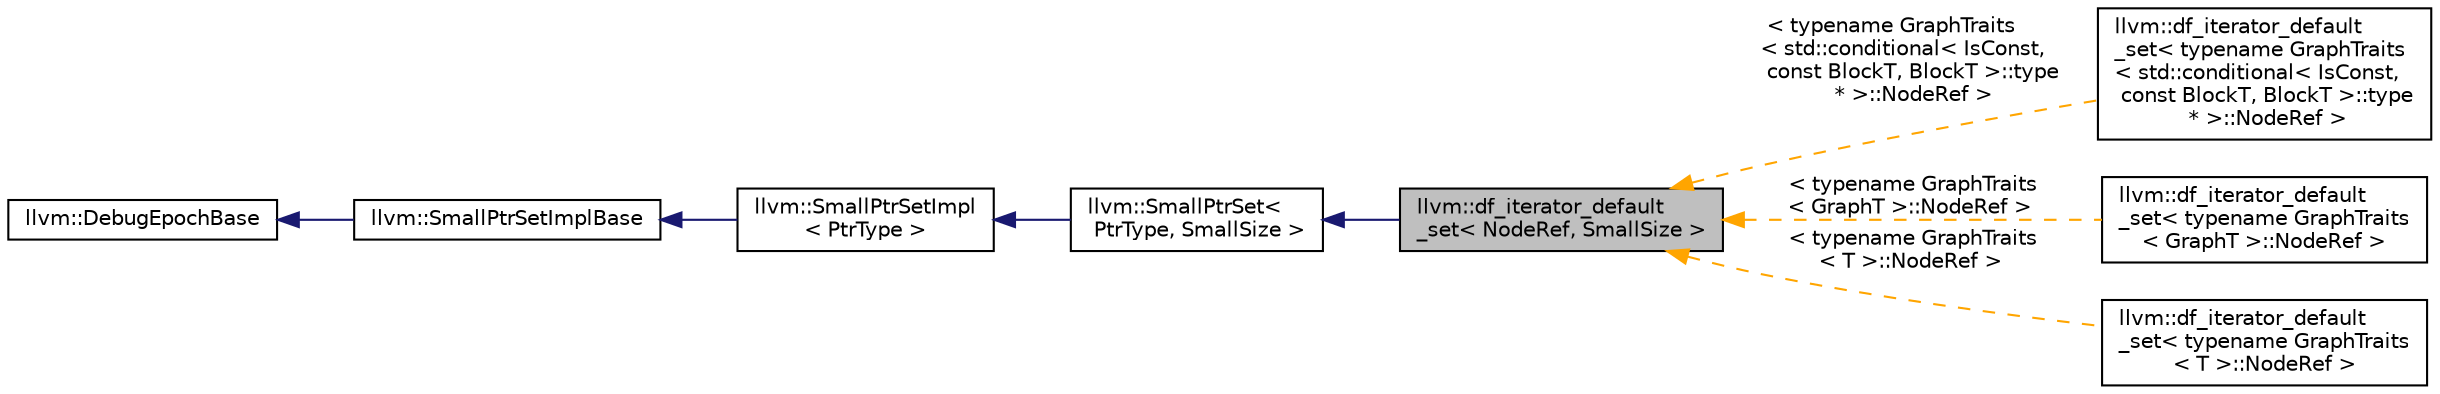 digraph "llvm::df_iterator_default_set&lt; NodeRef, SmallSize &gt;"
{
 // LATEX_PDF_SIZE
  bgcolor="transparent";
  edge [fontname="Helvetica",fontsize="10",labelfontname="Helvetica",labelfontsize="10"];
  node [fontname="Helvetica",fontsize="10",shape="box"];
  rankdir="LR";
  Node1 [label="llvm::df_iterator_default\l_set\< NodeRef, SmallSize \>",height=0.2,width=0.4,color="black", fillcolor="grey75", style="filled", fontcolor="black",tooltip=" "];
  Node2 -> Node1 [dir="back",color="midnightblue",fontsize="10",style="solid",fontname="Helvetica"];
  Node2 [label="llvm::SmallPtrSet\<\l PtrType, SmallSize \>",height=0.2,width=0.4,color="black",URL="$classllvm_1_1SmallPtrSet.html",tooltip="SmallPtrSet - This class implements a set which is optimized for holding SmallSize or less elements."];
  Node3 -> Node2 [dir="back",color="midnightblue",fontsize="10",style="solid",fontname="Helvetica"];
  Node3 [label="llvm::SmallPtrSetImpl\l\< PtrType \>",height=0.2,width=0.4,color="black",URL="$classllvm_1_1SmallPtrSetImpl.html",tooltip="A templated base class for SmallPtrSet which provides the typesafe interface that is common across al..."];
  Node4 -> Node3 [dir="back",color="midnightblue",fontsize="10",style="solid",fontname="Helvetica"];
  Node4 [label="llvm::SmallPtrSetImplBase",height=0.2,width=0.4,color="black",URL="$classllvm_1_1SmallPtrSetImplBase.html",tooltip="SmallPtrSetImplBase - This is the common code shared among all the SmallPtrSet<>'s,..."];
  Node5 -> Node4 [dir="back",color="midnightblue",fontsize="10",style="solid",fontname="Helvetica"];
  Node5 [label="llvm::DebugEpochBase",height=0.2,width=0.4,color="black",URL="$classllvm_1_1DebugEpochBase.html",tooltip=" "];
  Node1 -> Node6 [dir="back",color="orange",fontsize="10",style="dashed",label=" \< typename GraphTraits\l\< std::conditional\< IsConst,\l const BlockT, BlockT \>::type\l * \>::NodeRef \>" ,fontname="Helvetica"];
  Node6 [label="llvm::df_iterator_default\l_set\< typename GraphTraits\l\< std::conditional\< IsConst,\l const BlockT, BlockT \>::type\l * \>::NodeRef \>",height=0.2,width=0.4,color="black",URL="$structllvm_1_1df__iterator__default__set.html",tooltip=" "];
  Node1 -> Node7 [dir="back",color="orange",fontsize="10",style="dashed",label=" \< typename GraphTraits\l\< GraphT \>::NodeRef \>" ,fontname="Helvetica"];
  Node7 [label="llvm::df_iterator_default\l_set\< typename GraphTraits\l\< GraphT \>::NodeRef \>",height=0.2,width=0.4,color="black",URL="$structllvm_1_1df__iterator__default__set.html",tooltip=" "];
  Node1 -> Node8 [dir="back",color="orange",fontsize="10",style="dashed",label=" \< typename GraphTraits\l\< T \>::NodeRef \>" ,fontname="Helvetica"];
  Node8 [label="llvm::df_iterator_default\l_set\< typename GraphTraits\l\< T \>::NodeRef \>",height=0.2,width=0.4,color="black",URL="$structllvm_1_1df__iterator__default__set.html",tooltip=" "];
}
